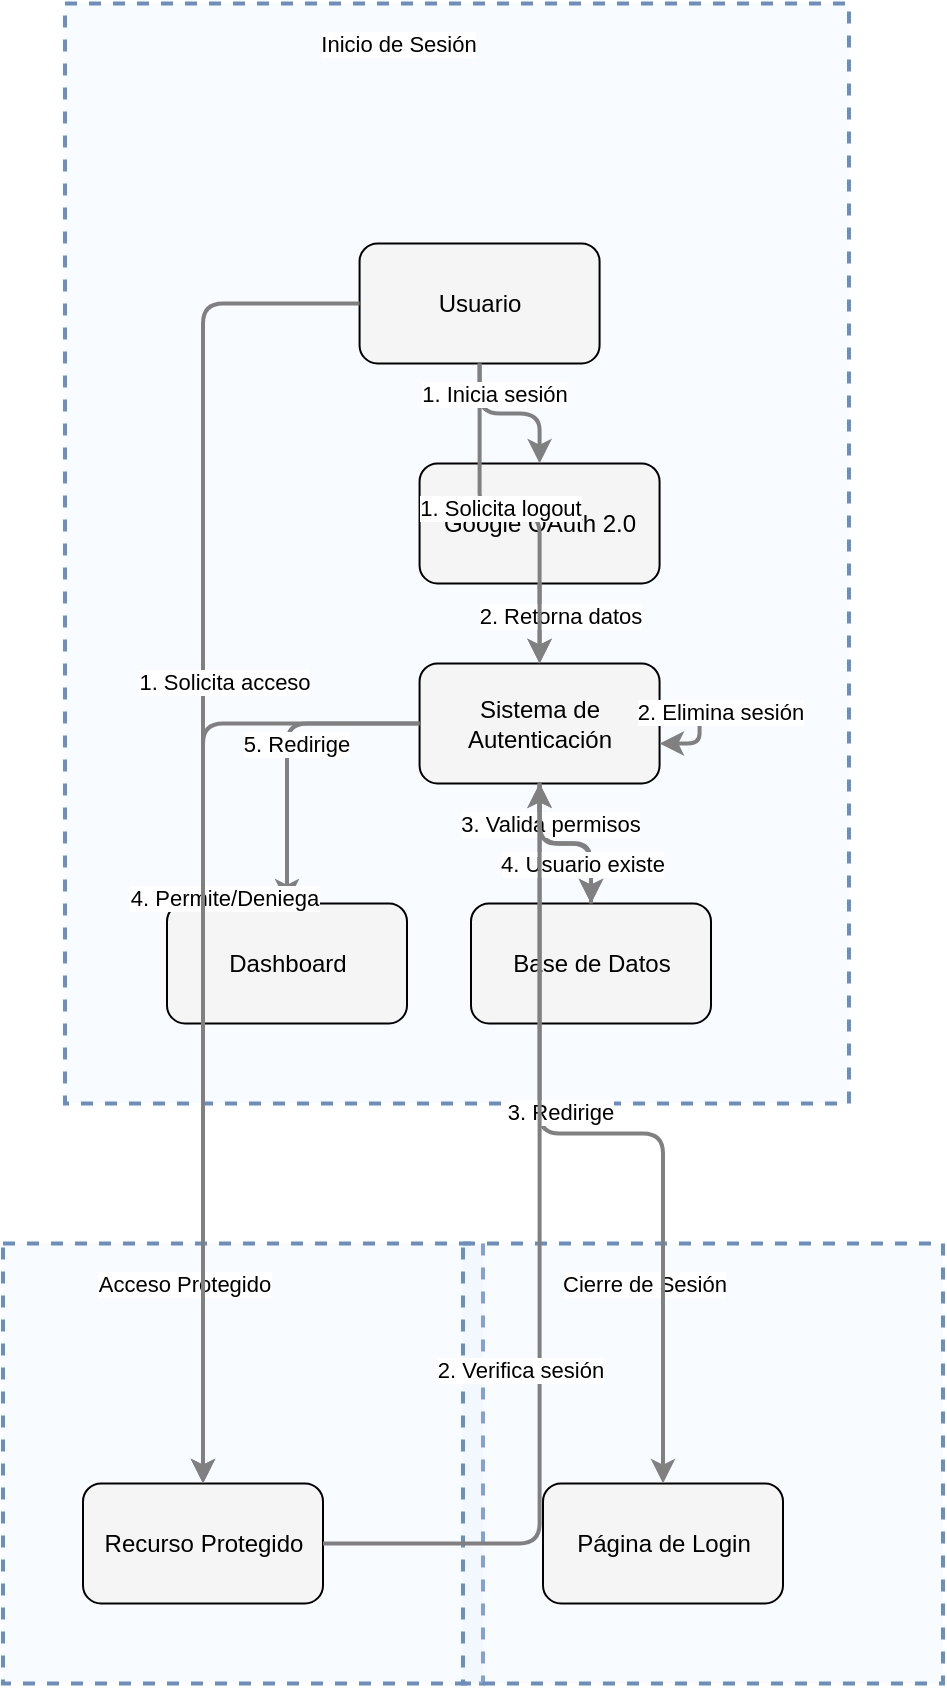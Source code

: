 <?xml version="1.0" encoding="UTF-8"?>
      <mxfile version="14.6.5" type="device">
        <diagram id="codeviz-diagram" name="System Diagram">
          <mxGraphModel dx="1000" dy="1000" grid="1" gridSize="10" guides="1" tooltips="1" connect="1" arrows="1" fold="1" page="1" pageScale="1" pageWidth="1169" pageHeight="827" math="0" shadow="0">
            <root>
              <mxCell id="0"/>
              <mxCell id="1" parent="0"/>
              <mxCell id="subGraph0" value="" style="html=1;whiteSpace=wrap;container=1;fillColor=#dae8fc;strokeColor=#6c8ebf;dashed=1;fillOpacity=20;strokeWidth=2;containerType=none;recursiveResize=0;movable=1;resizable=1;autosize=0;dropTarget=0" vertex="1" parent="1">
                <mxGeometry x="96.5" y="41.711" width="392" height="550" as="geometry"/>
              </mxCell>
              <mxCell id="subGraph0_label" value="Inicio de Sesión" style="edgeLabel;html=1;align=center;verticalAlign=middle;resizable=0;labelBackgroundColor=white;spacing=5" vertex="1" parent="1">
                <mxGeometry x="104.5" y="49.711" width="316" height="24" as="geometry"/>
              </mxCell>
<mxCell id="subGraph1" value="" style="html=1;whiteSpace=wrap;container=1;fillColor=#dae8fc;strokeColor=#6c8ebf;dashed=1;fillOpacity=20;strokeWidth=2;containerType=none;recursiveResize=0;movable=1;resizable=1;autosize=0;dropTarget=0" vertex="1" parent="1">
                <mxGeometry x="65.5" y="661.711" width="240" height="220" as="geometry"/>
              </mxCell>
              <mxCell id="subGraph1_label" value="Acceso Protegido" style="edgeLabel;html=1;align=center;verticalAlign=middle;resizable=0;labelBackgroundColor=white;spacing=5" vertex="1" parent="1">
                <mxGeometry x="73.5" y="669.711" width="164" height="24" as="geometry"/>
              </mxCell>
<mxCell id="subGraph2" value="" style="html=1;whiteSpace=wrap;container=1;fillColor=#dae8fc;strokeColor=#6c8ebf;dashed=1;fillOpacity=20;strokeWidth=2;containerType=none;recursiveResize=0;movable=1;resizable=1;autosize=0;dropTarget=0" vertex="1" parent="1">
                <mxGeometry x="295.5" y="661.711" width="240" height="220" as="geometry"/>
              </mxCell>
              <mxCell id="subGraph2_label" value="Cierre de Sesión" style="edgeLabel;html=1;align=center;verticalAlign=middle;resizable=0;labelBackgroundColor=white;spacing=5" vertex="1" parent="1">
                <mxGeometry x="303.5" y="669.711" width="164" height="24" as="geometry"/>
              </mxCell>
              <mxCell id="AuthSystem" value="Sistema de Autenticación" style="rounded=1;whiteSpace=wrap;html=1;fillColor=#f5f5f5" vertex="1" parent="subGraph0">
                    <mxGeometry x="177.286" y="330" width="120" height="60" as="geometry"/>
                  </mxCell>
<mxCell id="Dashboard" value="Dashboard" style="rounded=1;whiteSpace=wrap;html=1;fillColor=#f5f5f5" vertex="1" parent="subGraph0">
                    <mxGeometry x="51" y="450" width="120" height="60" as="geometry"/>
                  </mxCell>
<mxCell id="Database" value="Base de Datos" style="rounded=1;whiteSpace=wrap;html=1;fillColor=#f5f5f5" vertex="1" parent="subGraph0">
                    <mxGeometry x="203" y="450" width="120" height="60" as="geometry"/>
                  </mxCell>
<mxCell id="GoogleOAuth" value="Google OAuth 2.0" style="rounded=1;whiteSpace=wrap;html=1;fillColor=#f5f5f5" vertex="1" parent="subGraph0">
                    <mxGeometry x="177.286" y="230" width="120" height="60" as="geometry"/>
                  </mxCell>
<mxCell id="LoginPage" value="Página de Login" style="rounded=1;whiteSpace=wrap;html=1;fillColor=#f5f5f5" vertex="1" parent="subGraph2">
                    <mxGeometry x="40" y="120" width="120" height="60" as="geometry"/>
                  </mxCell>
<mxCell id="ProtectedResource" value="Recurso Protegido" style="rounded=1;whiteSpace=wrap;html=1;fillColor=#f5f5f5" vertex="1" parent="subGraph1">
                    <mxGeometry x="40" y="120" width="120" height="60" as="geometry"/>
                  </mxCell>
<mxCell id="User" value="Usuario" style="rounded=1;whiteSpace=wrap;html=1;fillColor=#f5f5f5" vertex="1" parent="subGraph0">
                    <mxGeometry x="147.286" y="120" width="120" height="60" as="geometry"/>
                  </mxCell>
              <mxCell id="edge-L_AuthSystem_AuthSystem_10" style="edgeStyle=orthogonalEdgeStyle;rounded=1;orthogonalLoop=1;jettySize=auto;html=1;strokeColor=#808080;strokeWidth=2;jumpStyle=arc;jumpSize=10;spacing=15;labelBackgroundColor=white;labelBorderColor=none" edge="1" parent="1" source="AuthSystem" target="AuthSystem">
                  <mxGeometry relative="1" as="geometry"/>
                </mxCell>
                <mxCell id="edge-L_AuthSystem_AuthSystem_10_label" value="2. Elimina sesión" style="edgeLabel;html=1;align=center;verticalAlign=middle;resizable=0;points=[];" vertex="1" connectable="0" parent="edge-L_AuthSystem_AuthSystem_10">
                  <mxGeometry x="-0.2" y="10" relative="1" as="geometry">
                    <mxPoint as="offset"/>
                  </mxGeometry>
                </mxCell>
<mxCell id="edge-L_AuthSystem_Dashboard_4" style="edgeStyle=orthogonalEdgeStyle;rounded=1;orthogonalLoop=1;jettySize=auto;html=1;strokeColor=#808080;strokeWidth=2;jumpStyle=arc;jumpSize=10;spacing=15;labelBackgroundColor=white;labelBorderColor=none" edge="1" parent="1" source="AuthSystem" target="Dashboard">
                  <mxGeometry relative="1" as="geometry"/>
                </mxCell>
                <mxCell id="edge-L_AuthSystem_Dashboard_4_label" value="5. Redirige" style="edgeLabel;html=1;align=center;verticalAlign=middle;resizable=0;points=[];" vertex="1" connectable="0" parent="edge-L_AuthSystem_Dashboard_4">
                  <mxGeometry x="-0.2" y="10" relative="1" as="geometry">
                    <mxPoint as="offset"/>
                  </mxGeometry>
                </mxCell>
<mxCell id="edge-L_AuthSystem_Database_2" style="edgeStyle=orthogonalEdgeStyle;rounded=1;orthogonalLoop=1;jettySize=auto;html=1;strokeColor=#808080;strokeWidth=2;jumpStyle=arc;jumpSize=10;spacing=15;labelBackgroundColor=white;labelBorderColor=none" edge="1" parent="1" source="AuthSystem" target="Database">
                  <mxGeometry relative="1" as="geometry"/>
                </mxCell>
                <mxCell id="edge-L_AuthSystem_Database_2_label" value="3. Verifica usuario" style="edgeLabel;html=1;align=center;verticalAlign=middle;resizable=0;points=[];" vertex="1" connectable="0" parent="edge-L_AuthSystem_Database_2">
                  <mxGeometry x="-0.2" y="10" relative="1" as="geometry">
                    <mxPoint as="offset"/>
                  </mxGeometry>
                </mxCell>
<mxCell id="edge-L_AuthSystem_Database_7" style="edgeStyle=orthogonalEdgeStyle;rounded=1;orthogonalLoop=1;jettySize=auto;html=1;strokeColor=#808080;strokeWidth=2;jumpStyle=arc;jumpSize=10;spacing=15;labelBackgroundColor=white;labelBorderColor=none" edge="1" parent="1" source="AuthSystem" target="Database">
                  <mxGeometry relative="1" as="geometry"/>
                </mxCell>
                <mxCell id="edge-L_AuthSystem_Database_7_label" value="3. Valida permisos" style="edgeLabel;html=1;align=center;verticalAlign=middle;resizable=0;points=[];" vertex="1" connectable="0" parent="edge-L_AuthSystem_Database_7">
                  <mxGeometry x="-0.2" y="10" relative="1" as="geometry">
                    <mxPoint as="offset"/>
                  </mxGeometry>
                </mxCell>
<mxCell id="edge-L_AuthSystem_LoginPage_11" style="edgeStyle=orthogonalEdgeStyle;rounded=1;orthogonalLoop=1;jettySize=auto;html=1;strokeColor=#808080;strokeWidth=2;jumpStyle=arc;jumpSize=10;spacing=15;labelBackgroundColor=white;labelBorderColor=none" edge="1" parent="1" source="AuthSystem" target="LoginPage">
                  <mxGeometry relative="1" as="geometry"/>
                </mxCell>
                <mxCell id="edge-L_AuthSystem_LoginPage_11_label" value="3. Redirige" style="edgeLabel;html=1;align=center;verticalAlign=middle;resizable=0;points=[];" vertex="1" connectable="0" parent="edge-L_AuthSystem_LoginPage_11">
                  <mxGeometry x="-0.2" y="10" relative="1" as="geometry">
                    <mxPoint as="offset"/>
                  </mxGeometry>
                </mxCell>
<mxCell id="edge-L_AuthSystem_ProtectedResource_8" style="edgeStyle=orthogonalEdgeStyle;rounded=1;orthogonalLoop=1;jettySize=auto;html=1;strokeColor=#808080;strokeWidth=2;jumpStyle=arc;jumpSize=10;spacing=15;labelBackgroundColor=white;labelBorderColor=none" edge="1" parent="1" source="AuthSystem" target="ProtectedResource">
                  <mxGeometry relative="1" as="geometry"/>
                </mxCell>
                <mxCell id="edge-L_AuthSystem_ProtectedResource_8_label" value="4. Permite/Deniega" style="edgeLabel;html=1;align=center;verticalAlign=middle;resizable=0;points=[];" vertex="1" connectable="0" parent="edge-L_AuthSystem_ProtectedResource_8">
                  <mxGeometry x="-0.2" y="10" relative="1" as="geometry">
                    <mxPoint as="offset"/>
                  </mxGeometry>
                </mxCell>
<mxCell id="edge-L_Database_AuthSystem_3" style="edgeStyle=orthogonalEdgeStyle;rounded=1;orthogonalLoop=1;jettySize=auto;html=1;strokeColor=#808080;strokeWidth=2;jumpStyle=arc;jumpSize=10;spacing=15;labelBackgroundColor=white;labelBorderColor=none" edge="1" parent="1" source="Database" target="AuthSystem">
                  <mxGeometry relative="1" as="geometry"/>
                </mxCell>
                <mxCell id="edge-L_Database_AuthSystem_3_label" value="4. Usuario existe" style="edgeLabel;html=1;align=center;verticalAlign=middle;resizable=0;points=[];" vertex="1" connectable="0" parent="edge-L_Database_AuthSystem_3">
                  <mxGeometry x="-0.2" y="10" relative="1" as="geometry">
                    <mxPoint as="offset"/>
                  </mxGeometry>
                </mxCell>
<mxCell id="edge-L_GoogleOAuth_AuthSystem_1" style="edgeStyle=orthogonalEdgeStyle;rounded=1;orthogonalLoop=1;jettySize=auto;html=1;strokeColor=#808080;strokeWidth=2;jumpStyle=arc;jumpSize=10;spacing=15;labelBackgroundColor=white;labelBorderColor=none" edge="1" parent="1" source="GoogleOAuth" target="AuthSystem">
                  <mxGeometry relative="1" as="geometry"/>
                </mxCell>
                <mxCell id="edge-L_GoogleOAuth_AuthSystem_1_label" value="2. Retorna datos" style="edgeLabel;html=1;align=center;verticalAlign=middle;resizable=0;points=[];" vertex="1" connectable="0" parent="edge-L_GoogleOAuth_AuthSystem_1">
                  <mxGeometry x="-0.2" y="10" relative="1" as="geometry">
                    <mxPoint as="offset"/>
                  </mxGeometry>
                </mxCell>
<mxCell id="edge-L_ProtectedResource_AuthSystem_6" style="edgeStyle=orthogonalEdgeStyle;rounded=1;orthogonalLoop=1;jettySize=auto;html=1;strokeColor=#808080;strokeWidth=2;jumpStyle=arc;jumpSize=10;spacing=15;labelBackgroundColor=white;labelBorderColor=none" edge="1" parent="1" source="ProtectedResource" target="AuthSystem">
                  <mxGeometry relative="1" as="geometry"/>
                </mxCell>
                <mxCell id="edge-L_ProtectedResource_AuthSystem_6_label" value="2. Verifica sesión" style="edgeLabel;html=1;align=center;verticalAlign=middle;resizable=0;points=[];" vertex="1" connectable="0" parent="edge-L_ProtectedResource_AuthSystem_6">
                  <mxGeometry x="-0.2" y="10" relative="1" as="geometry">
                    <mxPoint as="offset"/>
                  </mxGeometry>
                </mxCell>
<mxCell id="edge-L_User_AuthSystem_9" style="edgeStyle=orthogonalEdgeStyle;rounded=1;orthogonalLoop=1;jettySize=auto;html=1;strokeColor=#808080;strokeWidth=2;jumpStyle=arc;jumpSize=10;spacing=15;labelBackgroundColor=white;labelBorderColor=none" edge="1" parent="1" source="User" target="AuthSystem">
                  <mxGeometry relative="1" as="geometry"/>
                </mxCell>
                <mxCell id="edge-L_User_AuthSystem_9_label" value="1. Solicita logout" style="edgeLabel;html=1;align=center;verticalAlign=middle;resizable=0;points=[];" vertex="1" connectable="0" parent="edge-L_User_AuthSystem_9">
                  <mxGeometry x="-0.2" y="10" relative="1" as="geometry">
                    <mxPoint as="offset"/>
                  </mxGeometry>
                </mxCell>
<mxCell id="edge-L_User_GoogleOAuth_0" style="edgeStyle=orthogonalEdgeStyle;rounded=1;orthogonalLoop=1;jettySize=auto;html=1;strokeColor=#808080;strokeWidth=2;jumpStyle=arc;jumpSize=10;spacing=15;labelBackgroundColor=white;labelBorderColor=none" edge="1" parent="1" source="User" target="GoogleOAuth">
                  <mxGeometry relative="1" as="geometry"/>
                </mxCell>
                <mxCell id="edge-L_User_GoogleOAuth_0_label" value="1. Inicia sesión" style="edgeLabel;html=1;align=center;verticalAlign=middle;resizable=0;points=[];" vertex="1" connectable="0" parent="edge-L_User_GoogleOAuth_0">
                  <mxGeometry x="-0.2" y="10" relative="1" as="geometry">
                    <mxPoint as="offset"/>
                  </mxGeometry>
                </mxCell>
<mxCell id="edge-L_User_ProtectedResource_5" style="edgeStyle=orthogonalEdgeStyle;rounded=1;orthogonalLoop=1;jettySize=auto;html=1;strokeColor=#808080;strokeWidth=2;jumpStyle=arc;jumpSize=10;spacing=15;labelBackgroundColor=white;labelBorderColor=none" edge="1" parent="1" source="User" target="ProtectedResource">
                  <mxGeometry relative="1" as="geometry"/>
                </mxCell>
                <mxCell id="edge-L_User_ProtectedResource_5_label" value="1. Solicita acceso" style="edgeLabel;html=1;align=center;verticalAlign=middle;resizable=0;points=[];" vertex="1" connectable="0" parent="edge-L_User_ProtectedResource_5">
                  <mxGeometry x="-0.2" y="10" relative="1" as="geometry">
                    <mxPoint as="offset"/>
                  </mxGeometry>
                </mxCell>
            </root>
          </mxGraphModel>
        </diagram>
      </mxfile>